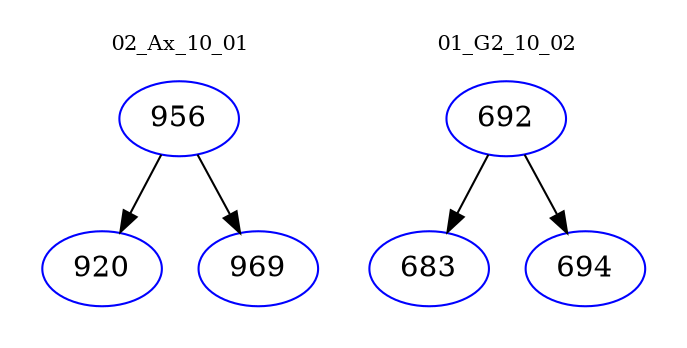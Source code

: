 digraph{
subgraph cluster_0 {
color = white
label = "02_Ax_10_01";
fontsize=10;
T0_956 [label="956", color="blue"]
T0_956 -> T0_920 [color="black"]
T0_920 [label="920", color="blue"]
T0_956 -> T0_969 [color="black"]
T0_969 [label="969", color="blue"]
}
subgraph cluster_1 {
color = white
label = "01_G2_10_02";
fontsize=10;
T1_692 [label="692", color="blue"]
T1_692 -> T1_683 [color="black"]
T1_683 [label="683", color="blue"]
T1_692 -> T1_694 [color="black"]
T1_694 [label="694", color="blue"]
}
}
